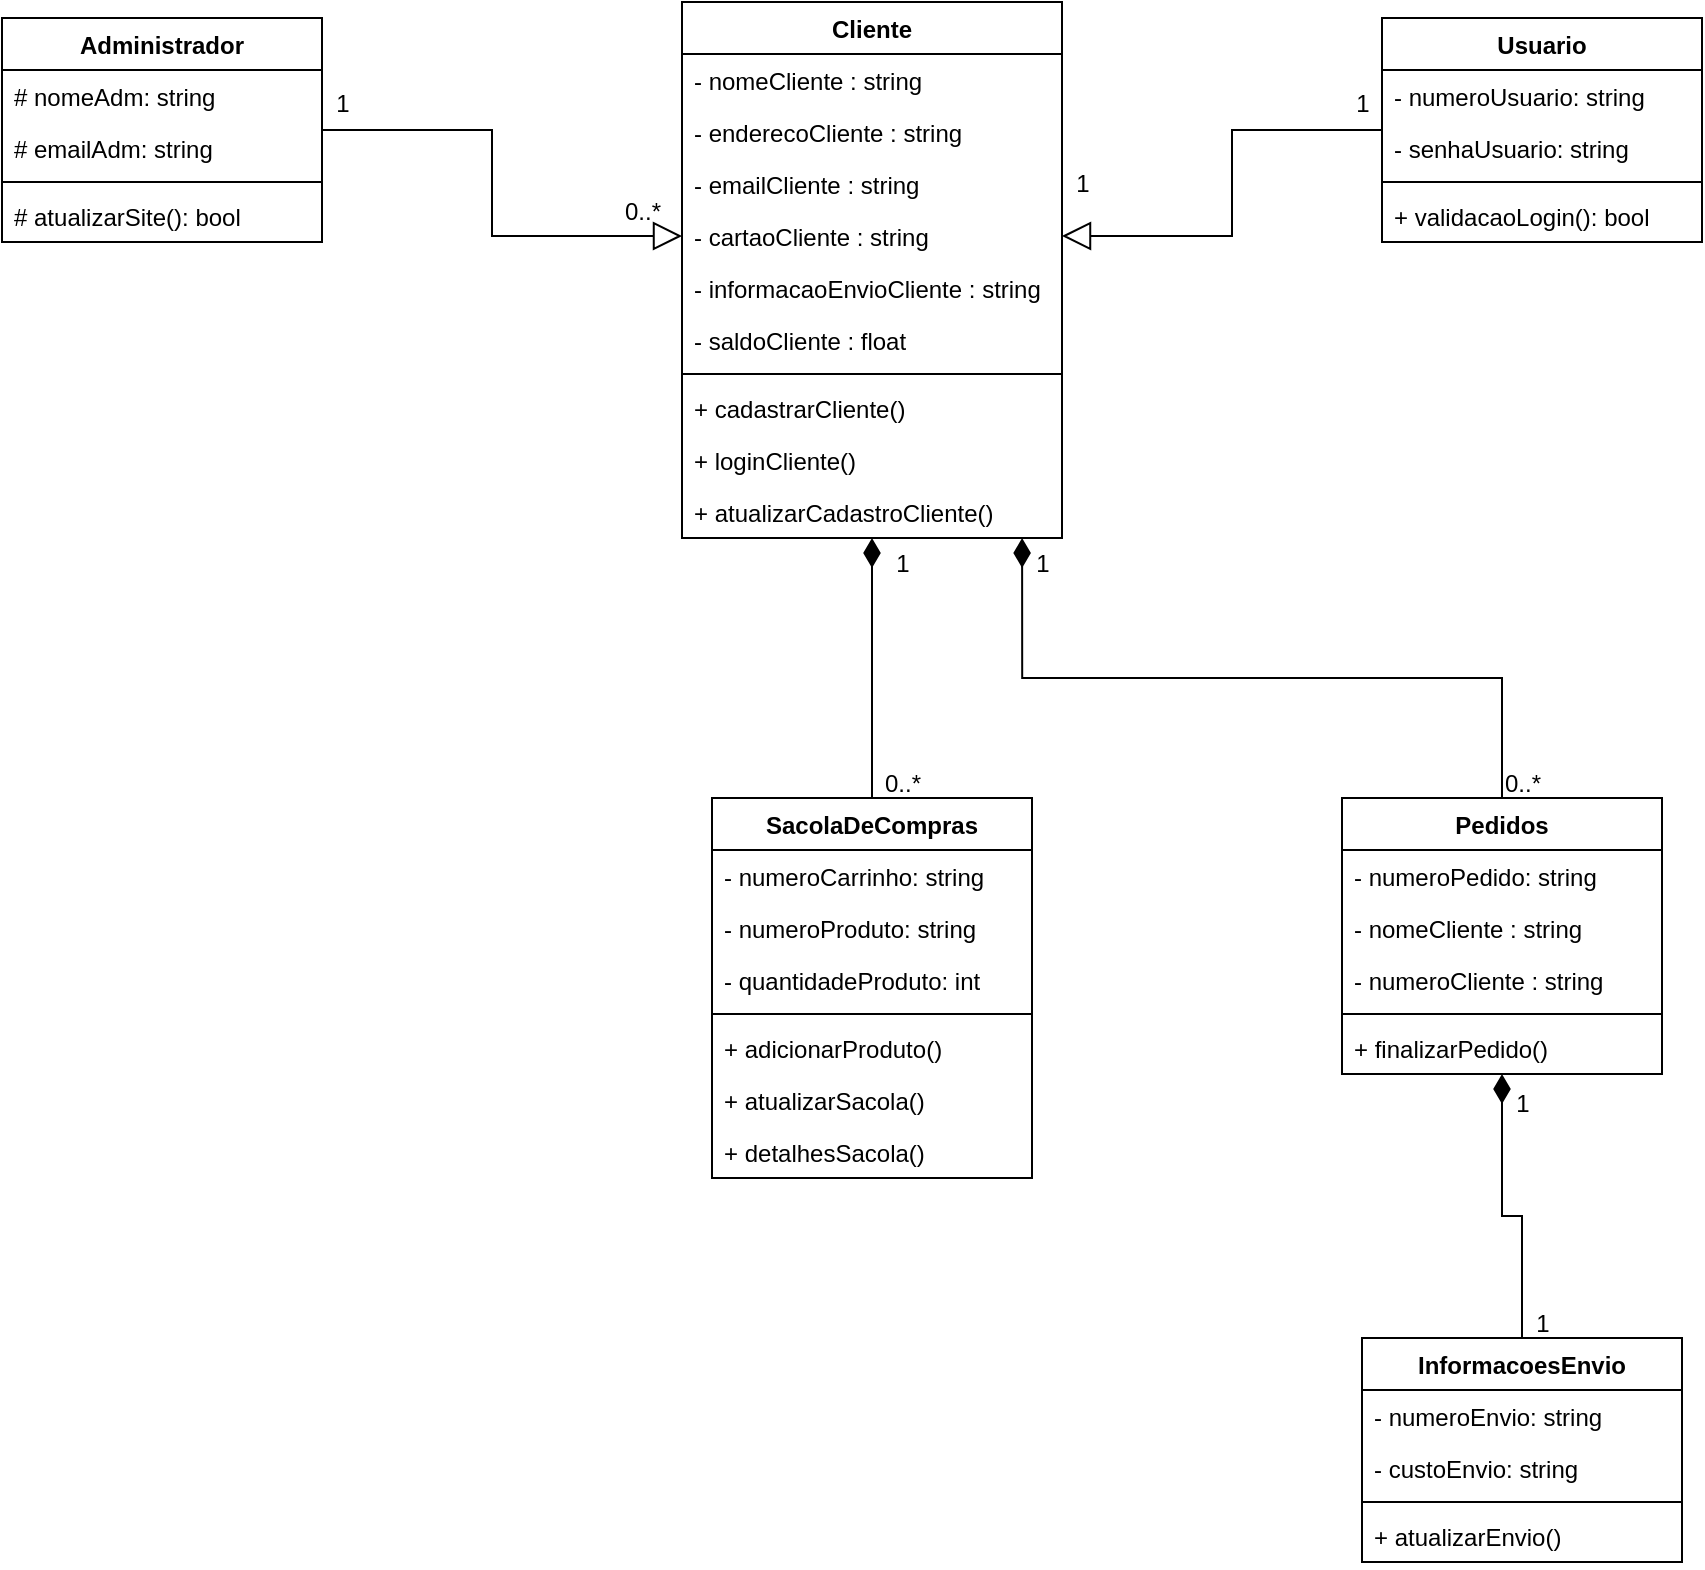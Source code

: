 <mxfile version="21.2.3" type="device">
  <diagram id="dGTjJCctk6rEeT9e9dEZ" name="Página-1">
    <mxGraphModel dx="1100" dy="565" grid="1" gridSize="10" guides="1" tooltips="1" connect="1" arrows="1" fold="1" page="1" pageScale="1" pageWidth="827" pageHeight="1169" math="0" shadow="0">
      <root>
        <mxCell id="0" />
        <mxCell id="1" parent="0" />
        <mxCell id="FIjJdPuzco_XkOLiy9YB-42" style="edgeStyle=orthogonalEdgeStyle;rounded=0;orthogonalLoop=1;jettySize=auto;html=1;entryX=0;entryY=0.5;entryDx=0;entryDy=0;endArrow=block;endFill=0;endSize=12;" edge="1" parent="1" source="FIjJdPuzco_XkOLiy9YB-1" target="FIjJdPuzco_XkOLiy9YB-28">
          <mxGeometry relative="1" as="geometry" />
        </mxCell>
        <mxCell id="FIjJdPuzco_XkOLiy9YB-1" value="Administrador" style="swimlane;fontStyle=1;align=center;verticalAlign=top;childLayout=stackLayout;horizontal=1;startSize=26;horizontalStack=0;resizeParent=1;resizeParentMax=0;resizeLast=0;collapsible=1;marginBottom=0;whiteSpace=wrap;html=1;" vertex="1" parent="1">
          <mxGeometry x="40" y="40" width="160" height="112" as="geometry" />
        </mxCell>
        <mxCell id="FIjJdPuzco_XkOLiy9YB-2" value="# nomeAdm: string" style="text;strokeColor=none;fillColor=none;align=left;verticalAlign=top;spacingLeft=4;spacingRight=4;overflow=hidden;rotatable=0;points=[[0,0.5],[1,0.5]];portConstraint=eastwest;whiteSpace=wrap;html=1;" vertex="1" parent="FIjJdPuzco_XkOLiy9YB-1">
          <mxGeometry y="26" width="160" height="26" as="geometry" />
        </mxCell>
        <mxCell id="FIjJdPuzco_XkOLiy9YB-32" value="# emailAdm: string" style="text;strokeColor=none;fillColor=none;align=left;verticalAlign=top;spacingLeft=4;spacingRight=4;overflow=hidden;rotatable=0;points=[[0,0.5],[1,0.5]];portConstraint=eastwest;whiteSpace=wrap;html=1;" vertex="1" parent="FIjJdPuzco_XkOLiy9YB-1">
          <mxGeometry y="52" width="160" height="26" as="geometry" />
        </mxCell>
        <mxCell id="FIjJdPuzco_XkOLiy9YB-3" value="" style="line;strokeWidth=1;fillColor=none;align=left;verticalAlign=middle;spacingTop=-1;spacingLeft=3;spacingRight=3;rotatable=0;labelPosition=right;points=[];portConstraint=eastwest;strokeColor=inherit;" vertex="1" parent="FIjJdPuzco_XkOLiy9YB-1">
          <mxGeometry y="78" width="160" height="8" as="geometry" />
        </mxCell>
        <mxCell id="FIjJdPuzco_XkOLiy9YB-4" value="# atualizarSite(): bool" style="text;strokeColor=none;fillColor=none;align=left;verticalAlign=top;spacingLeft=4;spacingRight=4;overflow=hidden;rotatable=0;points=[[0,0.5],[1,0.5]];portConstraint=eastwest;whiteSpace=wrap;html=1;" vertex="1" parent="FIjJdPuzco_XkOLiy9YB-1">
          <mxGeometry y="86" width="160" height="26" as="geometry" />
        </mxCell>
        <mxCell id="FIjJdPuzco_XkOLiy9YB-45" style="edgeStyle=orthogonalEdgeStyle;rounded=0;orthogonalLoop=1;jettySize=auto;html=1;entryX=0.895;entryY=1;entryDx=0;entryDy=0;entryPerimeter=0;endArrow=diamondThin;endFill=1;endSize=12;" edge="1" parent="1" source="FIjJdPuzco_XkOLiy9YB-5" target="FIjJdPuzco_XkOLiy9YB-31">
          <mxGeometry relative="1" as="geometry" />
        </mxCell>
        <mxCell id="FIjJdPuzco_XkOLiy9YB-5" value="Pedidos" style="swimlane;fontStyle=1;align=center;verticalAlign=top;childLayout=stackLayout;horizontal=1;startSize=26;horizontalStack=0;resizeParent=1;resizeParentMax=0;resizeLast=0;collapsible=1;marginBottom=0;whiteSpace=wrap;html=1;" vertex="1" parent="1">
          <mxGeometry x="710" y="430" width="160" height="138" as="geometry" />
        </mxCell>
        <mxCell id="FIjJdPuzco_XkOLiy9YB-6" value="- numeroPedido: string" style="text;strokeColor=none;fillColor=none;align=left;verticalAlign=top;spacingLeft=4;spacingRight=4;overflow=hidden;rotatable=0;points=[[0,0.5],[1,0.5]];portConstraint=eastwest;whiteSpace=wrap;html=1;" vertex="1" parent="FIjJdPuzco_XkOLiy9YB-5">
          <mxGeometry y="26" width="160" height="26" as="geometry" />
        </mxCell>
        <mxCell id="FIjJdPuzco_XkOLiy9YB-36" value="- nomeCliente : string" style="text;strokeColor=none;fillColor=none;align=left;verticalAlign=top;spacingLeft=4;spacingRight=4;overflow=hidden;rotatable=0;points=[[0,0.5],[1,0.5]];portConstraint=eastwest;whiteSpace=wrap;html=1;" vertex="1" parent="FIjJdPuzco_XkOLiy9YB-5">
          <mxGeometry y="52" width="160" height="26" as="geometry" />
        </mxCell>
        <mxCell id="FIjJdPuzco_XkOLiy9YB-35" value="- numeroCliente : string" style="text;strokeColor=none;fillColor=none;align=left;verticalAlign=top;spacingLeft=4;spacingRight=4;overflow=hidden;rotatable=0;points=[[0,0.5],[1,0.5]];portConstraint=eastwest;whiteSpace=wrap;html=1;" vertex="1" parent="FIjJdPuzco_XkOLiy9YB-5">
          <mxGeometry y="78" width="160" height="26" as="geometry" />
        </mxCell>
        <mxCell id="FIjJdPuzco_XkOLiy9YB-7" value="" style="line;strokeWidth=1;fillColor=none;align=left;verticalAlign=middle;spacingTop=-1;spacingLeft=3;spacingRight=3;rotatable=0;labelPosition=right;points=[];portConstraint=eastwest;strokeColor=inherit;" vertex="1" parent="FIjJdPuzco_XkOLiy9YB-5">
          <mxGeometry y="104" width="160" height="8" as="geometry" />
        </mxCell>
        <mxCell id="FIjJdPuzco_XkOLiy9YB-8" value="+ finalizarPedido()" style="text;strokeColor=none;fillColor=none;align=left;verticalAlign=top;spacingLeft=4;spacingRight=4;overflow=hidden;rotatable=0;points=[[0,0.5],[1,0.5]];portConstraint=eastwest;whiteSpace=wrap;html=1;" vertex="1" parent="FIjJdPuzco_XkOLiy9YB-5">
          <mxGeometry y="112" width="160" height="26" as="geometry" />
        </mxCell>
        <mxCell id="FIjJdPuzco_XkOLiy9YB-43" style="edgeStyle=orthogonalEdgeStyle;rounded=0;orthogonalLoop=1;jettySize=auto;html=1;entryX=1;entryY=0.5;entryDx=0;entryDy=0;endArrow=block;endFill=0;endSize=12;" edge="1" parent="1" source="FIjJdPuzco_XkOLiy9YB-9" target="FIjJdPuzco_XkOLiy9YB-28">
          <mxGeometry relative="1" as="geometry" />
        </mxCell>
        <mxCell id="FIjJdPuzco_XkOLiy9YB-9" value="Usuario" style="swimlane;fontStyle=1;align=center;verticalAlign=top;childLayout=stackLayout;horizontal=1;startSize=26;horizontalStack=0;resizeParent=1;resizeParentMax=0;resizeLast=0;collapsible=1;marginBottom=0;whiteSpace=wrap;html=1;" vertex="1" parent="1">
          <mxGeometry x="730" y="40" width="160" height="112" as="geometry" />
        </mxCell>
        <mxCell id="FIjJdPuzco_XkOLiy9YB-10" value="- numeroUsuario: string" style="text;strokeColor=none;fillColor=none;align=left;verticalAlign=top;spacingLeft=4;spacingRight=4;overflow=hidden;rotatable=0;points=[[0,0.5],[1,0.5]];portConstraint=eastwest;whiteSpace=wrap;html=1;" vertex="1" parent="FIjJdPuzco_XkOLiy9YB-9">
          <mxGeometry y="26" width="160" height="26" as="geometry" />
        </mxCell>
        <mxCell id="FIjJdPuzco_XkOLiy9YB-34" value="- senhaUsuario: string" style="text;strokeColor=none;fillColor=none;align=left;verticalAlign=top;spacingLeft=4;spacingRight=4;overflow=hidden;rotatable=0;points=[[0,0.5],[1,0.5]];portConstraint=eastwest;whiteSpace=wrap;html=1;" vertex="1" parent="FIjJdPuzco_XkOLiy9YB-9">
          <mxGeometry y="52" width="160" height="26" as="geometry" />
        </mxCell>
        <mxCell id="FIjJdPuzco_XkOLiy9YB-11" value="" style="line;strokeWidth=1;fillColor=none;align=left;verticalAlign=middle;spacingTop=-1;spacingLeft=3;spacingRight=3;rotatable=0;labelPosition=right;points=[];portConstraint=eastwest;strokeColor=inherit;" vertex="1" parent="FIjJdPuzco_XkOLiy9YB-9">
          <mxGeometry y="78" width="160" height="8" as="geometry" />
        </mxCell>
        <mxCell id="FIjJdPuzco_XkOLiy9YB-12" value="+ validacaoLogin(): bool" style="text;strokeColor=none;fillColor=none;align=left;verticalAlign=top;spacingLeft=4;spacingRight=4;overflow=hidden;rotatable=0;points=[[0,0.5],[1,0.5]];portConstraint=eastwest;whiteSpace=wrap;html=1;" vertex="1" parent="FIjJdPuzco_XkOLiy9YB-9">
          <mxGeometry y="86" width="160" height="26" as="geometry" />
        </mxCell>
        <mxCell id="FIjJdPuzco_XkOLiy9YB-44" style="edgeStyle=orthogonalEdgeStyle;rounded=0;orthogonalLoop=1;jettySize=auto;html=1;entryX=0.5;entryY=1;entryDx=0;entryDy=0;entryPerimeter=0;endArrow=diamondThin;endFill=1;endSize=12;" edge="1" parent="1" source="FIjJdPuzco_XkOLiy9YB-13" target="FIjJdPuzco_XkOLiy9YB-31">
          <mxGeometry relative="1" as="geometry" />
        </mxCell>
        <mxCell id="FIjJdPuzco_XkOLiy9YB-13" value="SacolaDeCompras" style="swimlane;fontStyle=1;align=center;verticalAlign=top;childLayout=stackLayout;horizontal=1;startSize=26;horizontalStack=0;resizeParent=1;resizeParentMax=0;resizeLast=0;collapsible=1;marginBottom=0;whiteSpace=wrap;html=1;" vertex="1" parent="1">
          <mxGeometry x="395" y="430" width="160" height="190" as="geometry" />
        </mxCell>
        <mxCell id="FIjJdPuzco_XkOLiy9YB-14" value="- numeroCarrinho: string" style="text;strokeColor=none;fillColor=none;align=left;verticalAlign=top;spacingLeft=4;spacingRight=4;overflow=hidden;rotatable=0;points=[[0,0.5],[1,0.5]];portConstraint=eastwest;whiteSpace=wrap;html=1;" vertex="1" parent="FIjJdPuzco_XkOLiy9YB-13">
          <mxGeometry y="26" width="160" height="26" as="geometry" />
        </mxCell>
        <mxCell id="FIjJdPuzco_XkOLiy9YB-37" value="- numeroProduto: string" style="text;strokeColor=none;fillColor=none;align=left;verticalAlign=top;spacingLeft=4;spacingRight=4;overflow=hidden;rotatable=0;points=[[0,0.5],[1,0.5]];portConstraint=eastwest;whiteSpace=wrap;html=1;" vertex="1" parent="FIjJdPuzco_XkOLiy9YB-13">
          <mxGeometry y="52" width="160" height="26" as="geometry" />
        </mxCell>
        <mxCell id="FIjJdPuzco_XkOLiy9YB-38" value="- quantidadeProduto: int" style="text;strokeColor=none;fillColor=none;align=left;verticalAlign=top;spacingLeft=4;spacingRight=4;overflow=hidden;rotatable=0;points=[[0,0.5],[1,0.5]];portConstraint=eastwest;whiteSpace=wrap;html=1;" vertex="1" parent="FIjJdPuzco_XkOLiy9YB-13">
          <mxGeometry y="78" width="160" height="26" as="geometry" />
        </mxCell>
        <mxCell id="FIjJdPuzco_XkOLiy9YB-15" value="" style="line;strokeWidth=1;fillColor=none;align=left;verticalAlign=middle;spacingTop=-1;spacingLeft=3;spacingRight=3;rotatable=0;labelPosition=right;points=[];portConstraint=eastwest;strokeColor=inherit;" vertex="1" parent="FIjJdPuzco_XkOLiy9YB-13">
          <mxGeometry y="104" width="160" height="8" as="geometry" />
        </mxCell>
        <mxCell id="FIjJdPuzco_XkOLiy9YB-39" value="+ adicionarProduto()" style="text;strokeColor=none;fillColor=none;align=left;verticalAlign=top;spacingLeft=4;spacingRight=4;overflow=hidden;rotatable=0;points=[[0,0.5],[1,0.5]];portConstraint=eastwest;whiteSpace=wrap;html=1;" vertex="1" parent="FIjJdPuzco_XkOLiy9YB-13">
          <mxGeometry y="112" width="160" height="26" as="geometry" />
        </mxCell>
        <mxCell id="FIjJdPuzco_XkOLiy9YB-16" value="+ atualizarSacola()" style="text;strokeColor=none;fillColor=none;align=left;verticalAlign=top;spacingLeft=4;spacingRight=4;overflow=hidden;rotatable=0;points=[[0,0.5],[1,0.5]];portConstraint=eastwest;whiteSpace=wrap;html=1;" vertex="1" parent="FIjJdPuzco_XkOLiy9YB-13">
          <mxGeometry y="138" width="160" height="26" as="geometry" />
        </mxCell>
        <mxCell id="FIjJdPuzco_XkOLiy9YB-40" value="+ detalhesSacola()" style="text;strokeColor=none;fillColor=none;align=left;verticalAlign=top;spacingLeft=4;spacingRight=4;overflow=hidden;rotatable=0;points=[[0,0.5],[1,0.5]];portConstraint=eastwest;whiteSpace=wrap;html=1;" vertex="1" parent="FIjJdPuzco_XkOLiy9YB-13">
          <mxGeometry y="164" width="160" height="26" as="geometry" />
        </mxCell>
        <mxCell id="FIjJdPuzco_XkOLiy9YB-46" style="edgeStyle=orthogonalEdgeStyle;rounded=0;orthogonalLoop=1;jettySize=auto;html=1;endArrow=diamondThin;endFill=1;endSize=12;" edge="1" parent="1" source="FIjJdPuzco_XkOLiy9YB-17" target="FIjJdPuzco_XkOLiy9YB-5">
          <mxGeometry relative="1" as="geometry" />
        </mxCell>
        <mxCell id="FIjJdPuzco_XkOLiy9YB-17" value="InformacoesEnvio" style="swimlane;fontStyle=1;align=center;verticalAlign=top;childLayout=stackLayout;horizontal=1;startSize=26;horizontalStack=0;resizeParent=1;resizeParentMax=0;resizeLast=0;collapsible=1;marginBottom=0;whiteSpace=wrap;html=1;" vertex="1" parent="1">
          <mxGeometry x="720" y="700" width="160" height="112" as="geometry" />
        </mxCell>
        <mxCell id="FIjJdPuzco_XkOLiy9YB-18" value="- numeroEnvio: string" style="text;strokeColor=none;fillColor=none;align=left;verticalAlign=top;spacingLeft=4;spacingRight=4;overflow=hidden;rotatable=0;points=[[0,0.5],[1,0.5]];portConstraint=eastwest;whiteSpace=wrap;html=1;" vertex="1" parent="FIjJdPuzco_XkOLiy9YB-17">
          <mxGeometry y="26" width="160" height="26" as="geometry" />
        </mxCell>
        <mxCell id="FIjJdPuzco_XkOLiy9YB-41" value="- custoEnvio: string" style="text;strokeColor=none;fillColor=none;align=left;verticalAlign=top;spacingLeft=4;spacingRight=4;overflow=hidden;rotatable=0;points=[[0,0.5],[1,0.5]];portConstraint=eastwest;whiteSpace=wrap;html=1;" vertex="1" parent="FIjJdPuzco_XkOLiy9YB-17">
          <mxGeometry y="52" width="160" height="26" as="geometry" />
        </mxCell>
        <mxCell id="FIjJdPuzco_XkOLiy9YB-19" value="" style="line;strokeWidth=1;fillColor=none;align=left;verticalAlign=middle;spacingTop=-1;spacingLeft=3;spacingRight=3;rotatable=0;labelPosition=right;points=[];portConstraint=eastwest;strokeColor=inherit;" vertex="1" parent="FIjJdPuzco_XkOLiy9YB-17">
          <mxGeometry y="78" width="160" height="8" as="geometry" />
        </mxCell>
        <mxCell id="FIjJdPuzco_XkOLiy9YB-20" value="+ atualizarEnvio()" style="text;strokeColor=none;fillColor=none;align=left;verticalAlign=top;spacingLeft=4;spacingRight=4;overflow=hidden;rotatable=0;points=[[0,0.5],[1,0.5]];portConstraint=eastwest;whiteSpace=wrap;html=1;" vertex="1" parent="FIjJdPuzco_XkOLiy9YB-17">
          <mxGeometry y="86" width="160" height="26" as="geometry" />
        </mxCell>
        <mxCell id="FIjJdPuzco_XkOLiy9YB-21" value="Cliente" style="swimlane;fontStyle=1;align=center;verticalAlign=top;childLayout=stackLayout;horizontal=1;startSize=26;horizontalStack=0;resizeParent=1;resizeParentMax=0;resizeLast=0;collapsible=1;marginBottom=0;whiteSpace=wrap;html=1;" vertex="1" parent="1">
          <mxGeometry x="380" y="32" width="190" height="268" as="geometry" />
        </mxCell>
        <mxCell id="FIjJdPuzco_XkOLiy9YB-22" value="- nomeCliente : string" style="text;strokeColor=none;fillColor=none;align=left;verticalAlign=top;spacingLeft=4;spacingRight=4;overflow=hidden;rotatable=0;points=[[0,0.5],[1,0.5]];portConstraint=eastwest;whiteSpace=wrap;html=1;" vertex="1" parent="FIjJdPuzco_XkOLiy9YB-21">
          <mxGeometry y="26" width="190" height="26" as="geometry" />
        </mxCell>
        <mxCell id="FIjJdPuzco_XkOLiy9YB-25" value="- enderecoCliente : string" style="text;strokeColor=none;fillColor=none;align=left;verticalAlign=top;spacingLeft=4;spacingRight=4;overflow=hidden;rotatable=0;points=[[0,0.5],[1,0.5]];portConstraint=eastwest;whiteSpace=wrap;html=1;" vertex="1" parent="FIjJdPuzco_XkOLiy9YB-21">
          <mxGeometry y="52" width="190" height="26" as="geometry" />
        </mxCell>
        <mxCell id="FIjJdPuzco_XkOLiy9YB-26" value="- emailCliente : string" style="text;strokeColor=none;fillColor=none;align=left;verticalAlign=top;spacingLeft=4;spacingRight=4;overflow=hidden;rotatable=0;points=[[0,0.5],[1,0.5]];portConstraint=eastwest;whiteSpace=wrap;html=1;" vertex="1" parent="FIjJdPuzco_XkOLiy9YB-21">
          <mxGeometry y="78" width="190" height="26" as="geometry" />
        </mxCell>
        <mxCell id="FIjJdPuzco_XkOLiy9YB-28" value="- cartaoCliente : string" style="text;strokeColor=none;fillColor=none;align=left;verticalAlign=top;spacingLeft=4;spacingRight=4;overflow=hidden;rotatable=0;points=[[0,0.5],[1,0.5]];portConstraint=eastwest;whiteSpace=wrap;html=1;" vertex="1" parent="FIjJdPuzco_XkOLiy9YB-21">
          <mxGeometry y="104" width="190" height="26" as="geometry" />
        </mxCell>
        <mxCell id="FIjJdPuzco_XkOLiy9YB-27" value="- informacaoEnvioCliente : string" style="text;strokeColor=none;fillColor=none;align=left;verticalAlign=top;spacingLeft=4;spacingRight=4;overflow=hidden;rotatable=0;points=[[0,0.5],[1,0.5]];portConstraint=eastwest;whiteSpace=wrap;html=1;" vertex="1" parent="FIjJdPuzco_XkOLiy9YB-21">
          <mxGeometry y="130" width="190" height="26" as="geometry" />
        </mxCell>
        <mxCell id="FIjJdPuzco_XkOLiy9YB-29" value="- saldoCliente : float" style="text;strokeColor=none;fillColor=none;align=left;verticalAlign=top;spacingLeft=4;spacingRight=4;overflow=hidden;rotatable=0;points=[[0,0.5],[1,0.5]];portConstraint=eastwest;whiteSpace=wrap;html=1;" vertex="1" parent="FIjJdPuzco_XkOLiy9YB-21">
          <mxGeometry y="156" width="190" height="26" as="geometry" />
        </mxCell>
        <mxCell id="FIjJdPuzco_XkOLiy9YB-23" value="" style="line;strokeWidth=1;fillColor=none;align=left;verticalAlign=middle;spacingTop=-1;spacingLeft=3;spacingRight=3;rotatable=0;labelPosition=right;points=[];portConstraint=eastwest;strokeColor=inherit;" vertex="1" parent="FIjJdPuzco_XkOLiy9YB-21">
          <mxGeometry y="182" width="190" height="8" as="geometry" />
        </mxCell>
        <mxCell id="FIjJdPuzco_XkOLiy9YB-30" value="+ cadastrarCliente()" style="text;strokeColor=none;fillColor=none;align=left;verticalAlign=top;spacingLeft=4;spacingRight=4;overflow=hidden;rotatable=0;points=[[0,0.5],[1,0.5]];portConstraint=eastwest;whiteSpace=wrap;html=1;" vertex="1" parent="FIjJdPuzco_XkOLiy9YB-21">
          <mxGeometry y="190" width="190" height="26" as="geometry" />
        </mxCell>
        <mxCell id="FIjJdPuzco_XkOLiy9YB-24" value="+ loginCliente()" style="text;strokeColor=none;fillColor=none;align=left;verticalAlign=top;spacingLeft=4;spacingRight=4;overflow=hidden;rotatable=0;points=[[0,0.5],[1,0.5]];portConstraint=eastwest;whiteSpace=wrap;html=1;" vertex="1" parent="FIjJdPuzco_XkOLiy9YB-21">
          <mxGeometry y="216" width="190" height="26" as="geometry" />
        </mxCell>
        <mxCell id="FIjJdPuzco_XkOLiy9YB-31" value="+ atualizarCadastroCliente()" style="text;strokeColor=none;fillColor=none;align=left;verticalAlign=top;spacingLeft=4;spacingRight=4;overflow=hidden;rotatable=0;points=[[0,0.5],[1,0.5]];portConstraint=eastwest;whiteSpace=wrap;html=1;" vertex="1" parent="FIjJdPuzco_XkOLiy9YB-21">
          <mxGeometry y="242" width="190" height="26" as="geometry" />
        </mxCell>
        <mxCell id="FIjJdPuzco_XkOLiy9YB-47" value="1" style="text;html=1;align=center;verticalAlign=middle;resizable=0;points=[];autosize=1;strokeColor=none;fillColor=none;" vertex="1" parent="1">
          <mxGeometry x="705" y="68" width="30" height="30" as="geometry" />
        </mxCell>
        <mxCell id="FIjJdPuzco_XkOLiy9YB-48" value="1" style="text;html=1;align=center;verticalAlign=middle;resizable=0;points=[];autosize=1;strokeColor=none;fillColor=none;" vertex="1" parent="1">
          <mxGeometry x="565" y="108" width="30" height="30" as="geometry" />
        </mxCell>
        <mxCell id="FIjJdPuzco_XkOLiy9YB-49" value="1" style="text;html=1;align=center;verticalAlign=middle;resizable=0;points=[];autosize=1;strokeColor=none;fillColor=none;" vertex="1" parent="1">
          <mxGeometry x="195" y="68" width="30" height="30" as="geometry" />
        </mxCell>
        <mxCell id="FIjJdPuzco_XkOLiy9YB-50" value="0..*" style="text;html=1;align=center;verticalAlign=middle;resizable=0;points=[];autosize=1;strokeColor=none;fillColor=none;" vertex="1" parent="1">
          <mxGeometry x="340" y="122" width="40" height="30" as="geometry" />
        </mxCell>
        <mxCell id="FIjJdPuzco_XkOLiy9YB-51" value="1" style="text;html=1;align=center;verticalAlign=middle;resizable=0;points=[];autosize=1;strokeColor=none;fillColor=none;" vertex="1" parent="1">
          <mxGeometry x="475" y="298" width="30" height="30" as="geometry" />
        </mxCell>
        <mxCell id="FIjJdPuzco_XkOLiy9YB-52" value="0..*" style="text;html=1;align=center;verticalAlign=middle;resizable=0;points=[];autosize=1;strokeColor=none;fillColor=none;" vertex="1" parent="1">
          <mxGeometry x="470" y="408" width="40" height="30" as="geometry" />
        </mxCell>
        <mxCell id="FIjJdPuzco_XkOLiy9YB-53" value="1" style="text;html=1;align=center;verticalAlign=middle;resizable=0;points=[];autosize=1;strokeColor=none;fillColor=none;" vertex="1" parent="1">
          <mxGeometry x="545" y="298" width="30" height="30" as="geometry" />
        </mxCell>
        <mxCell id="FIjJdPuzco_XkOLiy9YB-54" value="0..*" style="text;html=1;align=center;verticalAlign=middle;resizable=0;points=[];autosize=1;strokeColor=none;fillColor=none;" vertex="1" parent="1">
          <mxGeometry x="780" y="408" width="40" height="30" as="geometry" />
        </mxCell>
        <mxCell id="FIjJdPuzco_XkOLiy9YB-55" value="1" style="text;html=1;align=center;verticalAlign=middle;resizable=0;points=[];autosize=1;strokeColor=none;fillColor=none;" vertex="1" parent="1">
          <mxGeometry x="795" y="678" width="30" height="30" as="geometry" />
        </mxCell>
        <mxCell id="FIjJdPuzco_XkOLiy9YB-56" value="1" style="text;html=1;align=center;verticalAlign=middle;resizable=0;points=[];autosize=1;strokeColor=none;fillColor=none;" vertex="1" parent="1">
          <mxGeometry x="785" y="568" width="30" height="30" as="geometry" />
        </mxCell>
      </root>
    </mxGraphModel>
  </diagram>
</mxfile>
